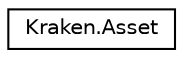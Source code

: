 digraph "Graphical Class Hierarchy"
{
 // LATEX_PDF_SIZE
  edge [fontname="Helvetica",fontsize="10",labelfontname="Helvetica",labelfontsize="10"];
  node [fontname="Helvetica",fontsize="10",shape=record];
  rankdir="LR";
  Node0 [label="Kraken.Asset",height=0.2,width=0.4,color="black", fillcolor="white", style="filled",URL="$class_kraken_1_1_asset.html",tooltip=" "];
}
